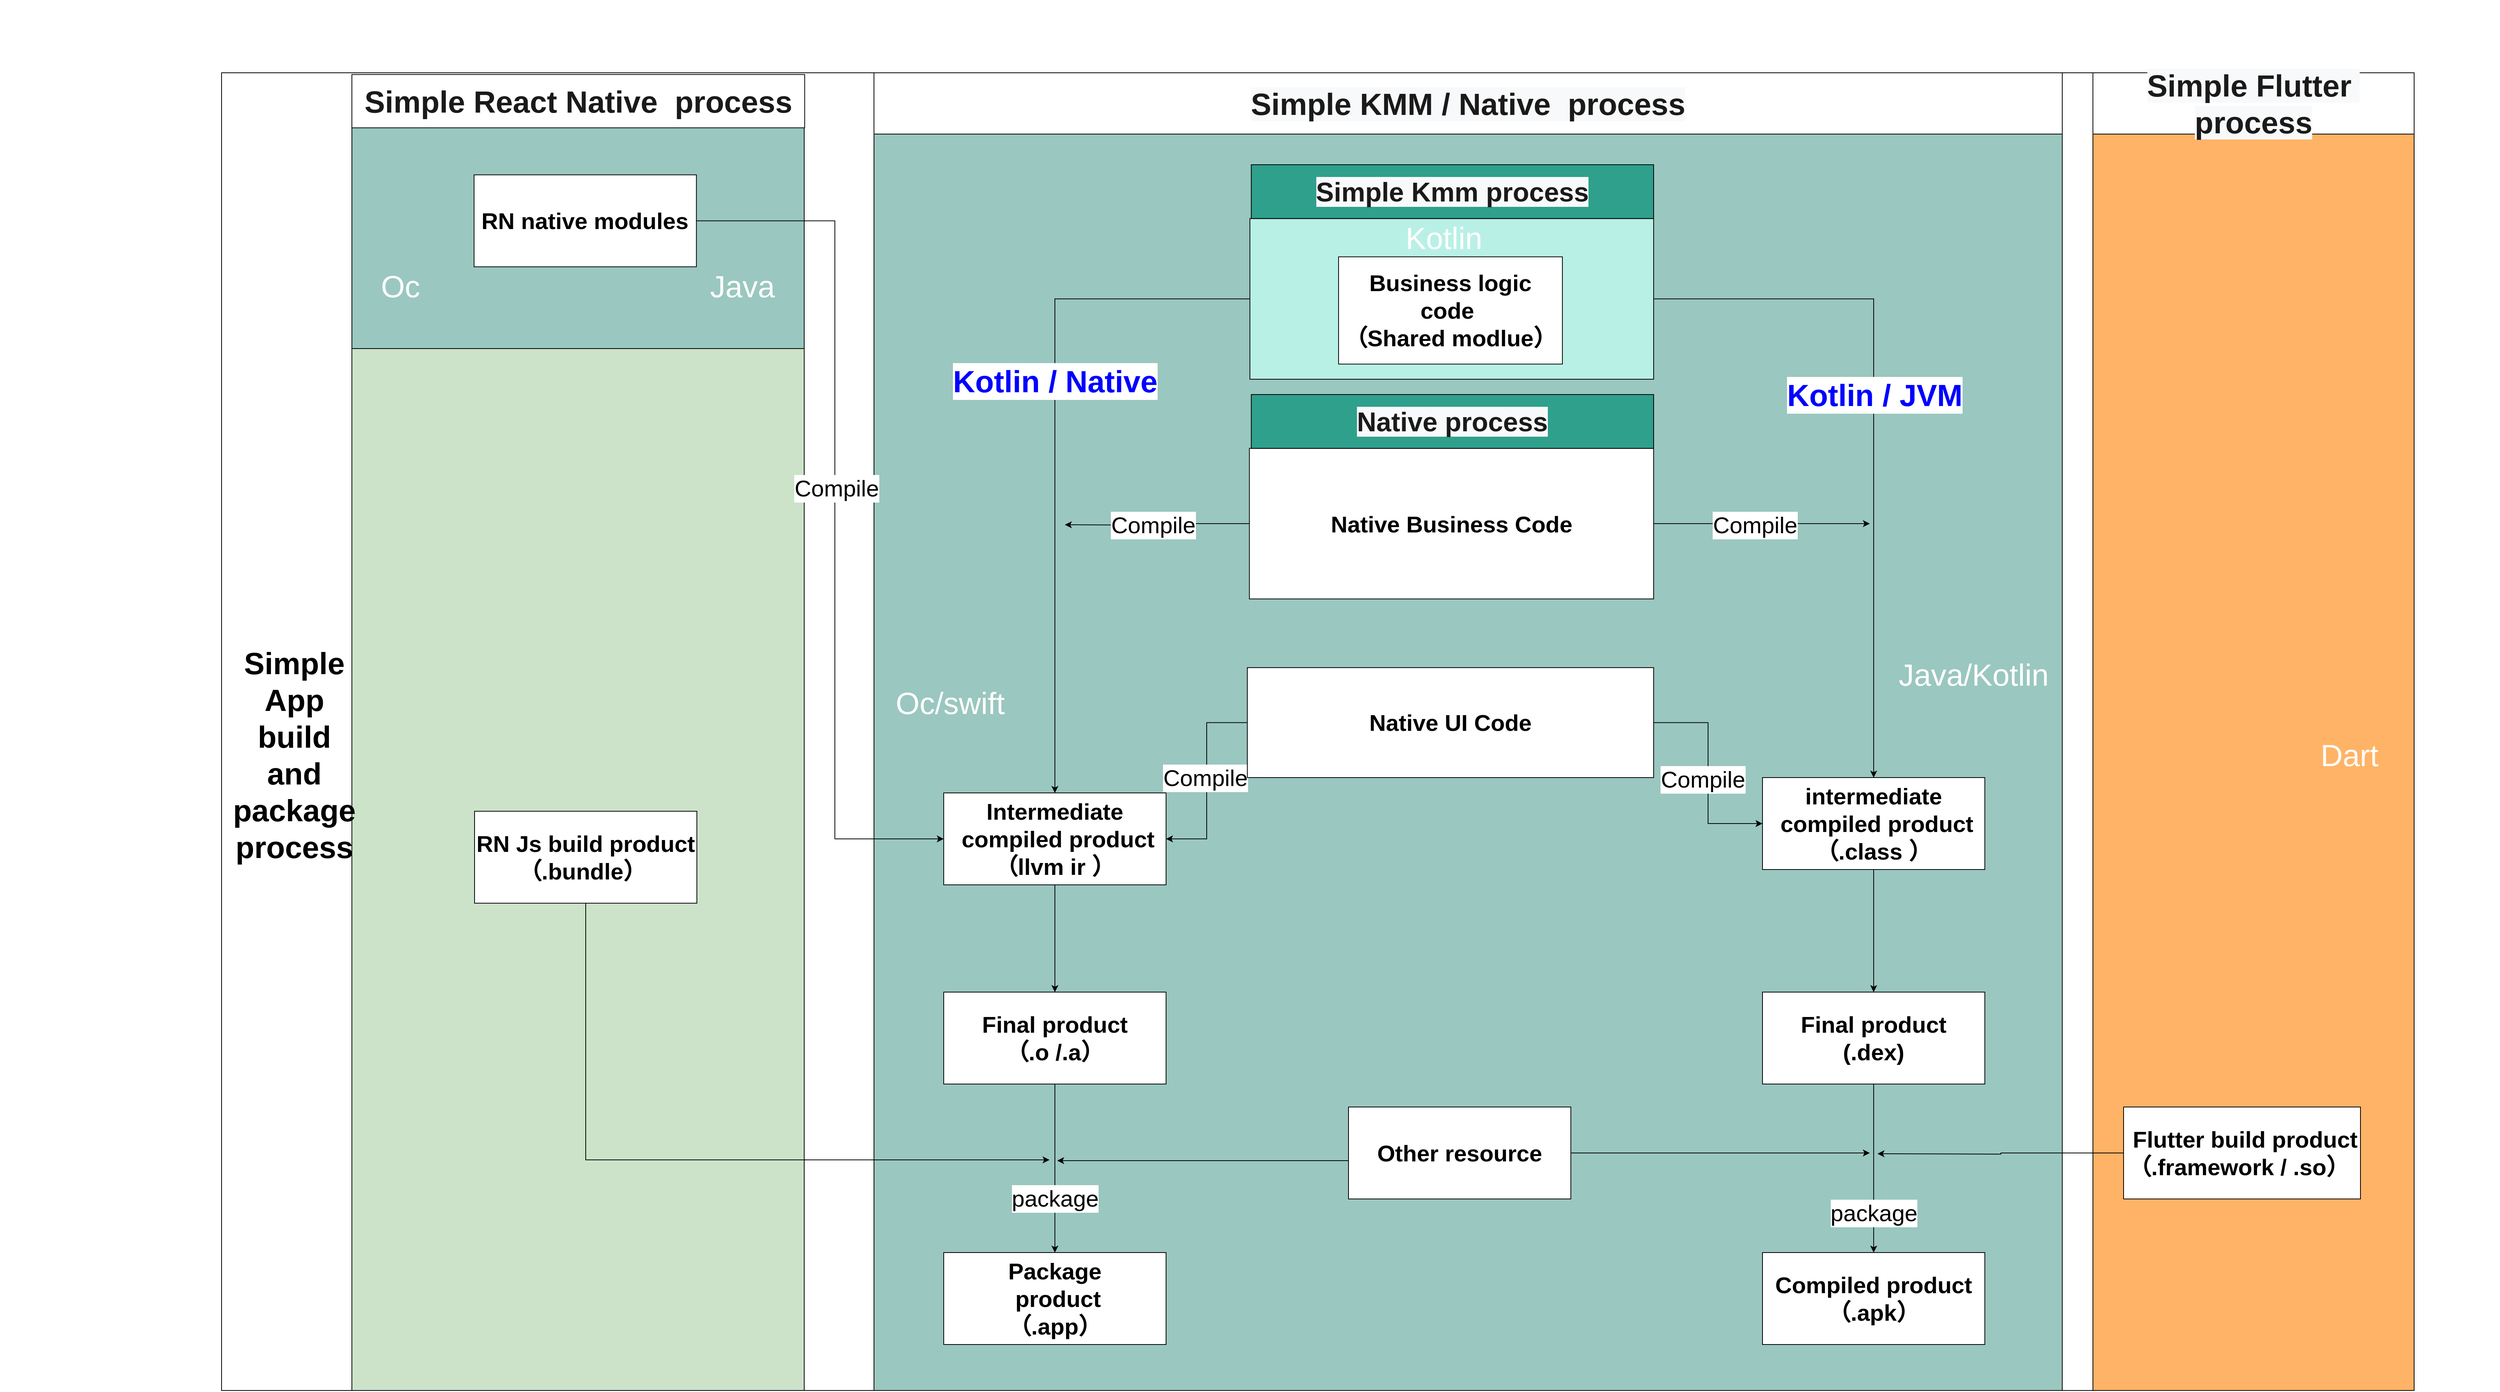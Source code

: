 <mxfile version="14.6.6" type="github">
  <diagram name="Page-1" id="74e2e168-ea6b-b213-b513-2b3c1d86103e">
    <mxGraphModel dx="4871" dy="2773" grid="1" gridSize="10" guides="1" tooltips="1" connect="1" arrows="1" fold="1" page="1" pageScale="1" pageWidth="1100" pageHeight="850" background="#FFFFFF" math="0" shadow="0">
      <root>
        <mxCell id="0" />
        <mxCell id="zV7dkoKjgI9M_0pRiy-D-59" parent="0" />
        <mxCell id="7TCu5U-1uXZLQe100RPo-0" value="" style="whiteSpace=wrap;html=1;" parent="zV7dkoKjgI9M_0pRiy-D-59" vertex="1">
          <mxGeometry x="-410" y="-210" width="2860" height="1720" as="geometry" />
        </mxCell>
        <mxCell id="zV7dkoKjgI9M_0pRiy-D-212" value="&lt;span style=&quot;color: rgb(255 , 255 , 255) ; font-size: 40px&quot;&gt;Dart&amp;nbsp; &amp;nbsp;&amp;nbsp;&lt;/span&gt;" style="whiteSpace=wrap;html=1;rounded=0;sketch=0;container=0;align=right;fillColor=#FFB366;" parent="zV7dkoKjgI9M_0pRiy-D-59" vertex="1">
          <mxGeometry x="2031" y="-150" width="419" height="1660" as="geometry" />
        </mxCell>
        <mxCell id="jdmbukqVWFfZpZ_Yd1g2-0" value="" style="group" parent="zV7dkoKjgI9M_0pRiy-D-59" vertex="1" connectable="0">
          <mxGeometry x="-449" y="-50" width="3010" height="1560" as="geometry" />
        </mxCell>
        <mxCell id="tiRR4yYvBQiHSU8rRdcu-4" value="" style="edgeStyle=orthogonalEdgeStyle;rounded=0;orthogonalLoop=1;jettySize=auto;html=1;startArrow=none;startFill=0;endArrow=none;endFill=1;fontSize=18;" parent="jdmbukqVWFfZpZ_Yd1g2-0" source="jdmbukqVWFfZpZ_Yd1g2-77" target="tiRR4yYvBQiHSU8rRdcu-3" edge="1">
          <mxGeometry relative="1" as="geometry">
            <mxPoint x="1228.05" y="585" as="sourcePoint" />
            <mxPoint x="1319" y="919.998" as="targetPoint" />
            <Array as="points" />
          </mxGeometry>
        </mxCell>
        <mxCell id="zV7dkoKjgI9M_0pRiy-D-124" value="" style="whiteSpace=wrap;html=1;rounded=0;sketch=0;fillColor=#CCE3CA;container=0;align=left;" parent="jdmbukqVWFfZpZ_Yd1g2-0" vertex="1">
          <mxGeometry x="209" y="190" width="590" height="1370" as="geometry" />
        </mxCell>
        <mxCell id="zV7dkoKjgI9M_0pRiy-D-65" value="" style="whiteSpace=wrap;html=1;rounded=0;sketch=0;fontColor=#E4FDE1;fillColor=#9AC7BF;container=0;align=right;fontSize=25;fontStyle=0" parent="jdmbukqVWFfZpZ_Yd1g2-0" vertex="1">
          <mxGeometry x="890" y="-90" width="1550" height="1650" as="geometry" />
        </mxCell>
        <mxCell id="jdmbukqVWFfZpZ_Yd1g2-4" value="" style="whiteSpace=wrap;html=1;fillColor=#9AC7BF;" parent="jdmbukqVWFfZpZ_Yd1g2-0" vertex="1">
          <mxGeometry x="209" y="-90" width="590" height="290" as="geometry" />
        </mxCell>
        <mxCell id="jdmbukqVWFfZpZ_Yd1g2-6" value="&lt;div style=&quot;text-align: right; font-size: 40px;&quot;&gt;&lt;font color=&quot;#ffffff&quot; style=&quot;font-size: 40px;&quot;&gt;&lt;span style=&quot;font-size: 40px;&quot;&gt;Java&lt;/span&gt;&lt;/font&gt;&lt;/div&gt;" style="text;html=1;resizable=0;autosize=1;align=center;verticalAlign=middle;points=[];fillColor=none;strokeColor=none;rounded=0;fontSize=40;fontStyle=0" parent="jdmbukqVWFfZpZ_Yd1g2-0" vertex="1">
          <mxGeometry x="668.37" y="93.229" width="100" height="50" as="geometry" />
        </mxCell>
        <mxCell id="jdmbukqVWFfZpZ_Yd1g2-7" value="&lt;div style=&quot;text-align: right; font-size: 40px;&quot;&gt;&lt;font color=&quot;#ffffff&quot; style=&quot;font-size: 40px;&quot;&gt;Oc&lt;/font&gt;&lt;/div&gt;" style="text;html=1;resizable=0;autosize=1;align=center;verticalAlign=middle;points=[];fillColor=none;strokeColor=none;rounded=0;fontSize=40;fontStyle=0" parent="jdmbukqVWFfZpZ_Yd1g2-0" vertex="1">
          <mxGeometry x="237.37" y="93.229" width="70" height="50" as="geometry" />
        </mxCell>
        <mxCell id="VCiVOCeqTQqAvvX-a_fe-16" style="edgeStyle=orthogonalEdgeStyle;rounded=0;orthogonalLoop=1;jettySize=auto;html=1;entryX=0;entryY=0.5;entryDx=0;entryDy=0;fontSize=30;" edge="1" parent="jdmbukqVWFfZpZ_Yd1g2-0" source="jdmbukqVWFfZpZ_Yd1g2-8" target="tiRR4yYvBQiHSU8rRdcu-0">
          <mxGeometry relative="1" as="geometry">
            <Array as="points">
              <mxPoint x="839" y="33" />
              <mxPoint x="839" y="840" />
            </Array>
          </mxGeometry>
        </mxCell>
        <mxCell id="VCiVOCeqTQqAvvX-a_fe-17" value="Compile" style="edgeLabel;html=1;align=center;verticalAlign=middle;resizable=0;points=[];fontSize=30;fontStyle=0" vertex="1" connectable="0" parent="VCiVOCeqTQqAvvX-a_fe-16">
          <mxGeometry x="-0.061" y="2" relative="1" as="geometry">
            <mxPoint y="-1" as="offset" />
          </mxGeometry>
        </mxCell>
        <mxCell id="jdmbukqVWFfZpZ_Yd1g2-8" value="RN native modules" style="whiteSpace=wrap;html=1;rounded=0;sketch=0;fontSize=30;fontColor=#000000;container=0;fontStyle=1;fillColor=#FFFFFF;" parent="jdmbukqVWFfZpZ_Yd1g2-0" vertex="1">
          <mxGeometry x="368.368" y="-26.772" width="290" height="120" as="geometry" />
        </mxCell>
        <mxCell id="jdmbukqVWFfZpZ_Yd1g2-53" style="edgeStyle=orthogonalEdgeStyle;rounded=0;orthogonalLoop=1;jettySize=auto;html=1;fontSize=20;endArrow=classic;endFill=1;exitX=0.5;exitY=1;exitDx=0;exitDy=0;" parent="jdmbukqVWFfZpZ_Yd1g2-0" edge="1" source="jdmbukqVWFfZpZ_Yd1g2-10">
          <mxGeometry relative="1" as="geometry">
            <mxPoint x="1119" y="1259" as="targetPoint" />
            <Array as="points">
              <mxPoint x="514" y="1259" />
            </Array>
            <mxPoint x="139" y="970" as="sourcePoint" />
          </mxGeometry>
        </mxCell>
        <mxCell id="jdmbukqVWFfZpZ_Yd1g2-10" value="RN Js build&amp;nbsp;product&lt;br style=&quot;font-size: 30px;&quot;&gt;（.bundle）&amp;nbsp;" style="whiteSpace=wrap;html=1;rounded=0;sketch=0;fontSize=30;fontColor=#000000;container=0;fontStyle=1;fillColor=#FFFFFF;" parent="jdmbukqVWFfZpZ_Yd1g2-0" vertex="1">
          <mxGeometry x="368.998" y="803.928" width="290" height="120" as="geometry" />
        </mxCell>
        <mxCell id="jdmbukqVWFfZpZ_Yd1g2-11" value="&lt;div style=&quot;text-align: right; font-size: 40px;&quot;&gt;&lt;font color=&quot;#ffffff&quot; style=&quot;font-size: 40px;&quot;&gt;Oc/swift&lt;/font&gt;&lt;/div&gt;" style="text;html=1;resizable=0;autosize=1;align=center;verticalAlign=middle;points=[];fillColor=none;strokeColor=none;rounded=0;fontSize=40;fontStyle=0" parent="jdmbukqVWFfZpZ_Yd1g2-0" vertex="1">
          <mxGeometry x="909.0" y="636.769" width="160" height="50" as="geometry" />
        </mxCell>
        <mxCell id="jdmbukqVWFfZpZ_Yd1g2-12" value="&lt;div style=&quot;text-align: right; font-size: 40px;&quot;&gt;&lt;font color=&quot;#ffffff&quot; style=&quot;font-size: 40px;&quot;&gt;&lt;span style=&quot;font-size: 40px;&quot;&gt;Java/Kotlin&lt;/span&gt;&lt;/font&gt;&lt;/div&gt;" style="text;html=1;resizable=0;autosize=1;align=center;verticalAlign=middle;points=[];fillColor=none;strokeColor=none;rounded=0;fontSize=40;fontStyle=0" parent="jdmbukqVWFfZpZ_Yd1g2-0" vertex="1">
          <mxGeometry x="2219" y="599.999" width="210" height="50" as="geometry" />
        </mxCell>
        <mxCell id="jdmbukqVWFfZpZ_Yd1g2-54" value="&lt;div style=&quot;text-align: right; font-size: 40px;&quot;&gt;&lt;font color=&quot;#ffffff&quot; style=&quot;font-size: 40px;&quot;&gt;JavaScript&lt;/font&gt;&lt;/div&gt;" style="text;html=1;resizable=0;autosize=1;align=center;verticalAlign=middle;points=[];fillColor=none;strokeColor=none;rounded=0;fontSize=40;fontStyle=0" parent="jdmbukqVWFfZpZ_Yd1g2-0" vertex="1">
          <mxGeometry x="-250" y="882.449" width="200" height="50" as="geometry" />
        </mxCell>
        <mxCell id="jdmbukqVWFfZpZ_Yd1g2-14" value="&lt;font style=&quot;font-size: 30px;&quot;&gt;&lt;span style=&quot;font-size: 30px;&quot;&gt;Final product&lt;br style=&quot;font-size: 30px;&quot;&gt;（.o /.a）&lt;/span&gt;&lt;/font&gt;" style="whiteSpace=wrap;html=1;rounded=0;sketch=0;fontSize=30;fontColor=#000000;container=0;fontStyle=1;fillColor=#FFFFFF;" parent="jdmbukqVWFfZpZ_Yd1g2-0" vertex="1">
          <mxGeometry x="981" y="1040" width="290" height="120" as="geometry" />
        </mxCell>
        <mxCell id="jdmbukqVWFfZpZ_Yd1g2-15" value="Final product&lt;br style=&quot;font-size: 30px;&quot;&gt;(.dex)" style="whiteSpace=wrap;html=1;rounded=0;sketch=0;fontSize=30;fontColor=#000000;container=0;fontStyle=1;align=center;fillColor=#FFFFFF;" parent="jdmbukqVWFfZpZ_Yd1g2-0" vertex="1">
          <mxGeometry x="2049" y="1040" width="290" height="120" as="geometry" />
        </mxCell>
        <mxCell id="jdmbukqVWFfZpZ_Yd1g2-16" value="Package&lt;br style=&quot;font-size: 30px;&quot;&gt;&amp;nbsp;product&lt;br style=&quot;font-size: 30px;&quot;&gt;（.app）" style="whiteSpace=wrap;html=1;rounded=0;sketch=0;fontSize=30;fontColor=#000000;container=0;fontStyle=1;fillColor=#FFFFFF;" parent="jdmbukqVWFfZpZ_Yd1g2-0" vertex="1">
          <mxGeometry x="980.998" y="1379.998" width="290" height="120" as="geometry" />
        </mxCell>
        <mxCell id="jdmbukqVWFfZpZ_Yd1g2-17" value="Compiled product&lt;br style=&quot;font-size: 30px;&quot;&gt;（.apk）" style="whiteSpace=wrap;html=1;rounded=0;sketch=0;fontSize=30;fontColor=#000000;container=0;fontStyle=1;fillColor=#FFFFFF;" parent="jdmbukqVWFfZpZ_Yd1g2-0" vertex="1">
          <mxGeometry x="2048.998" y="1379.998" width="290" height="120" as="geometry" />
        </mxCell>
        <mxCell id="jdmbukqVWFfZpZ_Yd1g2-20" style="edgeStyle=orthogonalEdgeStyle;rounded=0;orthogonalLoop=1;jettySize=auto;html=1;fontSize=20;exitX=0.5;exitY=1;exitDx=0;exitDy=0;" parent="jdmbukqVWFfZpZ_Yd1g2-0" source="jdmbukqVWFfZpZ_Yd1g2-15" target="jdmbukqVWFfZpZ_Yd1g2-17" edge="1">
          <mxGeometry x="1224.048" y="993.038" as="geometry">
            <mxPoint x="2102.07" y="1230.9" as="sourcePoint" />
            <mxPoint x="2102.07" y="1350.898" as="targetPoint" />
          </mxGeometry>
        </mxCell>
        <mxCell id="tiRR4yYvBQiHSU8rRdcu-45" value="&lt;span style=&quot;font-size: 30px;&quot;&gt;package&lt;/span&gt;" style="edgeLabel;html=1;align=center;verticalAlign=middle;resizable=0;points=[];fontSize=30;fontStyle=0" parent="jdmbukqVWFfZpZ_Yd1g2-20" vertex="1" connectable="0">
          <mxGeometry relative="1" as="geometry">
            <mxPoint y="58" as="offset" />
          </mxGeometry>
        </mxCell>
        <mxCell id="jdmbukqVWFfZpZ_Yd1g2-62" style="edgeStyle=orthogonalEdgeStyle;rounded=0;orthogonalLoop=1;jettySize=auto;html=1;fontSize=20;startArrow=none;startFill=0;endArrow=classic;endFill=1;" parent="jdmbukqVWFfZpZ_Yd1g2-0" edge="1">
          <mxGeometry relative="1" as="geometry">
            <mxPoint x="1129" y="1260" as="targetPoint" />
            <mxPoint x="1591" y="1260" as="sourcePoint" />
            <Array as="points">
              <mxPoint x="1324.02" y="1260" />
            </Array>
          </mxGeometry>
        </mxCell>
        <mxCell id="jdmbukqVWFfZpZ_Yd1g2-67" value="Other resource" style="whiteSpace=wrap;html=1;rounded=0;sketch=0;fontSize=30;fontColor=#000000;container=0;fontStyle=1;fillColor=#FFFFFF;" parent="jdmbukqVWFfZpZ_Yd1g2-0" vertex="1">
          <mxGeometry x="1508.998" y="1189.998" width="290" height="120" as="geometry" />
        </mxCell>
        <mxCell id="tiRR4yYvBQiHSU8rRdcu-51" style="edgeStyle=orthogonalEdgeStyle;rounded=0;orthogonalLoop=1;jettySize=auto;html=1;startArrow=none;startFill=0;endArrow=classic;endFill=1;fontSize=25;fontStyle=0" parent="jdmbukqVWFfZpZ_Yd1g2-0" source="jdmbukqVWFfZpZ_Yd1g2-9" target="tiRR4yYvBQiHSU8rRdcu-0" edge="1">
          <mxGeometry relative="1" as="geometry" />
        </mxCell>
        <mxCell id="tiRR4yYvBQiHSU8rRdcu-52" value="&lt;span style=&quot;color: rgb(0, 0, 255); font-size: 40px;&quot;&gt;Kotlin / Native&lt;/span&gt;" style="edgeLabel;html=1;align=center;verticalAlign=middle;resizable=0;points=[];fontSize=40;fontStyle=1" parent="tiRR4yYvBQiHSU8rRdcu-51" vertex="1" connectable="0">
          <mxGeometry x="-0.273" y="7" relative="1" as="geometry">
            <mxPoint x="-7" y="34" as="offset" />
          </mxGeometry>
        </mxCell>
        <mxCell id="tiRR4yYvBQiHSU8rRdcu-53" style="edgeStyle=orthogonalEdgeStyle;rounded=0;orthogonalLoop=1;jettySize=auto;html=1;entryX=0.5;entryY=0;entryDx=0;entryDy=0;startArrow=none;startFill=0;endArrow=classic;endFill=1;" parent="jdmbukqVWFfZpZ_Yd1g2-0" source="jdmbukqVWFfZpZ_Yd1g2-9" target="tiRR4yYvBQiHSU8rRdcu-3" edge="1">
          <mxGeometry relative="1" as="geometry">
            <Array as="points">
              <mxPoint x="2194" y="135" />
            </Array>
          </mxGeometry>
        </mxCell>
        <mxCell id="tiRR4yYvBQiHSU8rRdcu-54" value="&lt;span style=&quot;color: rgb(0, 0, 255); font-size: 40px;&quot;&gt;&lt;font style=&quot;font-size: 40px;&quot;&gt;&lt;span style=&quot;font-size: 40px;&quot;&gt;Kotlin / JVM&lt;/span&gt;&lt;/font&gt;&lt;/span&gt;" style="edgeLabel;html=1;align=center;verticalAlign=middle;resizable=0;points=[];fontSize=40;fontStyle=1" parent="tiRR4yYvBQiHSU8rRdcu-53" vertex="1" connectable="0">
          <mxGeometry x="-0.554" y="-5" relative="1" as="geometry">
            <mxPoint x="84" y="120" as="offset" />
          </mxGeometry>
        </mxCell>
        <mxCell id="jdmbukqVWFfZpZ_Yd1g2-9" value="" style="whiteSpace=wrap;html=1;fillColor=#B9F0E6;" parent="jdmbukqVWFfZpZ_Yd1g2-0" vertex="1">
          <mxGeometry x="1380.38" y="30.24" width="526.62" height="209.76" as="geometry" />
        </mxCell>
        <mxCell id="tiRR4yYvBQiHSU8rRdcu-48" style="edgeStyle=orthogonalEdgeStyle;rounded=0;orthogonalLoop=1;jettySize=auto;html=1;entryX=1;entryY=0.5;entryDx=0;entryDy=0;startArrow=none;startFill=0;endArrow=classic;endFill=1;" parent="jdmbukqVWFfZpZ_Yd1g2-0" source="jdmbukqVWFfZpZ_Yd1g2-77" target="tiRR4yYvBQiHSU8rRdcu-0" edge="1">
          <mxGeometry relative="1" as="geometry" />
        </mxCell>
        <mxCell id="tiRR4yYvBQiHSU8rRdcu-60" value="Compile" style="edgeLabel;html=1;align=center;verticalAlign=middle;resizable=0;points=[];fontSize=30;fontStyle=0" parent="tiRR4yYvBQiHSU8rRdcu-48" vertex="1" connectable="0">
          <mxGeometry x="0.147" y="-1" relative="1" as="geometry">
            <mxPoint x="-1" y="-24" as="offset" />
          </mxGeometry>
        </mxCell>
        <mxCell id="tiRR4yYvBQiHSU8rRdcu-50" style="edgeStyle=orthogonalEdgeStyle;rounded=0;orthogonalLoop=1;jettySize=auto;html=1;entryX=0;entryY=0.5;entryDx=0;entryDy=0;startArrow=none;startFill=0;endArrow=classic;endFill=1;" parent="jdmbukqVWFfZpZ_Yd1g2-0" source="jdmbukqVWFfZpZ_Yd1g2-77" target="tiRR4yYvBQiHSU8rRdcu-3" edge="1">
          <mxGeometry relative="1" as="geometry" />
        </mxCell>
        <mxCell id="tiRR4yYvBQiHSU8rRdcu-61" value="Compile" style="edgeLabel;html=1;align=center;verticalAlign=middle;resizable=0;points=[];fontSize=30;fontStyle=0" parent="tiRR4yYvBQiHSU8rRdcu-50" vertex="1" connectable="0">
          <mxGeometry x="-0.097" y="-7" relative="1" as="geometry">
            <mxPoint y="21" as="offset" />
          </mxGeometry>
        </mxCell>
        <mxCell id="jdmbukqVWFfZpZ_Yd1g2-77" value="&lt;span style=&quot;font-size: 30px;&quot;&gt;&lt;span style=&quot;font-size: 30px;&quot;&gt;Native UI Code&lt;/span&gt;&lt;/span&gt;" style="whiteSpace=wrap;html=1;rounded=0;sketch=0;fontSize=30;fontColor=#000000;container=0;fontStyle=1;fillColor=#FFFFFF;" parent="jdmbukqVWFfZpZ_Yd1g2-0" vertex="1">
          <mxGeometry x="1377" y="616.48" width="530" height="143.52" as="geometry" />
        </mxCell>
        <mxCell id="jdmbukqVWFfZpZ_Yd1g2-91" value="&lt;span style=&quot;font-size: 30px;&quot;&gt;&lt;span style=&quot;font-size: 30px;&quot;&gt;Native Business Code&lt;/span&gt;&lt;/span&gt;" style="whiteSpace=wrap;html=1;rounded=0;sketch=0;fontSize=30;fontColor=#000000;container=0;fontStyle=1;fillColor=#FFFFFF;" parent="jdmbukqVWFfZpZ_Yd1g2-0" vertex="1">
          <mxGeometry x="1379.74" y="330.24" width="527.26" height="196.53" as="geometry" />
        </mxCell>
        <mxCell id="tiRR4yYvBQiHSU8rRdcu-1" value="" style="edgeStyle=orthogonalEdgeStyle;rounded=0;orthogonalLoop=1;jettySize=auto;html=1;startArrow=none;startFill=0;endArrow=classic;endFill=1;fontSize=18;entryX=0.5;entryY=0;entryDx=0;entryDy=0;" parent="jdmbukqVWFfZpZ_Yd1g2-0" source="tiRR4yYvBQiHSU8rRdcu-0" target="jdmbukqVWFfZpZ_Yd1g2-14" edge="1">
          <mxGeometry relative="1" as="geometry">
            <mxPoint x="771" y="585" as="sourcePoint" />
            <mxPoint x="670" y="920" as="targetPoint" />
            <Array as="points" />
          </mxGeometry>
        </mxCell>
        <mxCell id="tiRR4yYvBQiHSU8rRdcu-24" style="edgeStyle=orthogonalEdgeStyle;rounded=0;orthogonalLoop=1;jettySize=auto;html=1;entryX=0.5;entryY=0;entryDx=0;entryDy=0;startArrow=none;startFill=0;endArrow=classic;endFill=1;" parent="jdmbukqVWFfZpZ_Yd1g2-0" source="tiRR4yYvBQiHSU8rRdcu-3" target="jdmbukqVWFfZpZ_Yd1g2-15" edge="1">
          <mxGeometry relative="1" as="geometry" />
        </mxCell>
        <mxCell id="tiRR4yYvBQiHSU8rRdcu-3" value="&lt;font style=&quot;font-size: 30px;&quot;&gt;intermediate&lt;br style=&quot;font-size: 30px;&quot;&gt;&amp;nbsp;compiled product&lt;br style=&quot;font-size: 30px;&quot;&gt;（.class ）&lt;/font&gt;" style="whiteSpace=wrap;html=1;rounded=0;sketch=0;fontSize=30;fontColor=#000000;container=0;fontStyle=1;fillColor=#FFFFFF;" parent="jdmbukqVWFfZpZ_Yd1g2-0" vertex="1">
          <mxGeometry x="2049.0" y="760" width="290" height="120" as="geometry" />
        </mxCell>
        <mxCell id="tiRR4yYvBQiHSU8rRdcu-0" value="&lt;font style=&quot;font-size: 30px;&quot;&gt;Intermediate&lt;br style=&quot;font-size: 30px;&quot;&gt;&amp;nbsp;compiled product&lt;br style=&quot;font-size: 30px;&quot;&gt;（llvm ir ）&lt;/font&gt;" style="whiteSpace=wrap;html=1;rounded=0;sketch=0;fontSize=30;fontColor=#000000;container=0;fontStyle=1;fillColor=#FFFFFF;" parent="jdmbukqVWFfZpZ_Yd1g2-0" vertex="1">
          <mxGeometry x="981" y="780" width="290" height="120" as="geometry" />
        </mxCell>
        <mxCell id="jdmbukqVWFfZpZ_Yd1g2-85" value="&lt;span style=&quot;font-size: 30px;&quot;&gt;&lt;font style=&quot;font-size: 30px;&quot;&gt;Business logic code&lt;/font&gt;&lt;/span&gt;&lt;span style=&quot;font-size: 30px;&quot;&gt;&lt;font style=&quot;font-size: 30px;&quot;&gt;&amp;nbsp;&lt;br style=&quot;font-size: 30px;&quot;&gt;（Shared modlue）&lt;/font&gt;&lt;br style=&quot;font-size: 30px;&quot;&gt;&lt;/span&gt;" style="whiteSpace=wrap;html=1;rounded=0;sketch=0;fontSize=30;fontColor=#000000;container=0;fontStyle=1;fillColor=#FFFFFF;" parent="jdmbukqVWFfZpZ_Yd1g2-0" vertex="1">
          <mxGeometry x="1496.03" y="80.24" width="291.95" height="140" as="geometry" />
        </mxCell>
        <mxCell id="jdmbukqVWFfZpZ_Yd1g2-18" style="edgeStyle=orthogonalEdgeStyle;rounded=0;orthogonalLoop=1;jettySize=auto;html=1;fontSize=20;entryX=0.5;entryY=0;entryDx=0;entryDy=0;exitX=0.5;exitY=1;exitDx=0;exitDy=0;" parent="jdmbukqVWFfZpZ_Yd1g2-0" target="jdmbukqVWFfZpZ_Yd1g2-16" edge="1" source="jdmbukqVWFfZpZ_Yd1g2-14">
          <mxGeometry x="599.768" y="891.788" as="geometry">
            <mxPoint x="1050" y="1160" as="sourcePoint" />
            <mxPoint x="1048.77" y="1299.998" as="targetPoint" />
            <Array as="points" />
          </mxGeometry>
        </mxCell>
        <mxCell id="jdmbukqVWFfZpZ_Yd1g2-19" value="package" style="edgeLabel;html=1;align=center;verticalAlign=middle;resizable=0;points=[];fontSize=30;fontStyle=0" parent="jdmbukqVWFfZpZ_Yd1g2-18" vertex="1" connectable="0">
          <mxGeometry x="0.1" y="3" relative="1" as="geometry">
            <mxPoint x="-3" y="28" as="offset" />
          </mxGeometry>
        </mxCell>
        <mxCell id="tiRR4yYvBQiHSU8rRdcu-55" value="&lt;span style=&quot;color: rgb(26, 26, 26); font-family: helvetica; font-style: normal; letter-spacing: normal; text-align: center; text-indent: 0px; text-transform: none; word-spacing: 0px; background-color: rgb(248, 249, 250); display: inline; float: none; font-size: 35px;&quot;&gt;&lt;font style=&quot;font-size: 35px;&quot;&gt;Native process&lt;/font&gt;&lt;/span&gt;" style="whiteSpace=wrap;html=1;rounded=0;sketch=0;fontSize=35;fontColor=#FFFFFF;container=0;fontStyle=1;fillColor=#2FA08C;" parent="jdmbukqVWFfZpZ_Yd1g2-0" vertex="1">
          <mxGeometry x="1382.17" y="260.0" width="524.83" height="70.24" as="geometry" />
        </mxCell>
        <mxCell id="jdmbukqVWFfZpZ_Yd1g2-13" value="&lt;span style=&quot;color: rgb(26, 26, 26); font-family: helvetica; font-style: normal; letter-spacing: normal; text-align: center; text-indent: 0px; text-transform: none; word-spacing: 0px; background-color: rgb(248, 249, 250); display: inline; float: none; font-size: 35px;&quot;&gt;&lt;font style=&quot;font-size: 35px;&quot;&gt;Simple Kmm&amp;nbsp;process&lt;/font&gt;&lt;/span&gt;" style="whiteSpace=wrap;html=1;rounded=0;sketch=0;fontSize=35;fontColor=#FFFFFF;container=0;fontStyle=1;fillColor=#2FA08C;" parent="jdmbukqVWFfZpZ_Yd1g2-0" vertex="1">
          <mxGeometry x="1382.17" y="-40.0" width="524.83" height="70.24" as="geometry" />
        </mxCell>
        <mxCell id="jdmbukqVWFfZpZ_Yd1g2-74" value="&lt;div style=&quot;text-align: right ; font-size: 20px&quot;&gt;&lt;br&gt;&lt;/div&gt;" style="text;html=1;resizable=0;autosize=1;align=center;verticalAlign=middle;points=[];fillColor=none;strokeColor=none;rounded=0;fontSize=20;fontStyle=1" parent="zV7dkoKjgI9M_0pRiy-D-59" vertex="1">
          <mxGeometry x="795" y="-304.581" width="20" height="30" as="geometry" />
        </mxCell>
        <mxCell id="7TCu5U-1uXZLQe100RPo-2" value="Simple App&lt;br&gt;build and package&lt;br&gt;process" style="text;html=1;strokeColor=none;fillColor=none;align=center;verticalAlign=middle;whiteSpace=wrap;rounded=0;fontSize=40;fontStyle=1" parent="zV7dkoKjgI9M_0pRiy-D-59" vertex="1">
          <mxGeometry x="-390" y="350" width="150" height="660" as="geometry" />
        </mxCell>
        <mxCell id="VCiVOCeqTQqAvvX-a_fe-1" style="edgeStyle=orthogonalEdgeStyle;rounded=0;orthogonalLoop=1;jettySize=auto;html=1;fontSize=40;" edge="1" parent="zV7dkoKjgI9M_0pRiy-D-59" source="jdmbukqVWFfZpZ_Yd1g2-56">
          <mxGeometry relative="1" as="geometry">
            <mxPoint x="1750" y="1201" as="targetPoint" />
          </mxGeometry>
        </mxCell>
        <mxCell id="jdmbukqVWFfZpZ_Yd1g2-56" value="&amp;nbsp;Flutter build&amp;nbsp;product&lt;br style=&quot;font-size: 30px;&quot;&gt;（.framework / .so）&amp;nbsp;" style="whiteSpace=wrap;html=1;rounded=0;sketch=0;fontSize=30;fontColor=#000000;container=0;fontStyle=1;fillColor=#FFFFFF;" parent="zV7dkoKjgI9M_0pRiy-D-59" vertex="1">
          <mxGeometry x="2071" y="1140" width="309" height="120" as="geometry" />
        </mxCell>
        <mxCell id="jdmbukqVWFfZpZ_Yd1g2-75" value="&lt;div style=&quot;text-align: right; font-size: 40px;&quot;&gt;&lt;font color=&quot;#ffffff&quot; style=&quot;font-size: 40px;&quot;&gt;&lt;span style=&quot;font-size: 40px;&quot;&gt;Kotlin&lt;/span&gt;&lt;/font&gt;&lt;/div&gt;" style="text;html=1;resizable=0;autosize=1;align=center;verticalAlign=middle;points=[];fillColor=none;strokeColor=none;rounded=0;fontSize=40;fontStyle=0" parent="zV7dkoKjgI9M_0pRiy-D-59" vertex="1">
          <mxGeometry x="1124.44" y="-19.521" width="120" height="50" as="geometry" />
        </mxCell>
        <mxCell id="VCiVOCeqTQqAvvX-a_fe-0" style="edgeStyle=orthogonalEdgeStyle;rounded=0;orthogonalLoop=1;jettySize=auto;html=1;fontSize=40;" edge="1" parent="zV7dkoKjgI9M_0pRiy-D-59" source="jdmbukqVWFfZpZ_Yd1g2-67">
          <mxGeometry relative="1" as="geometry">
            <mxPoint x="1740" y="1199.998" as="targetPoint" />
          </mxGeometry>
        </mxCell>
        <mxCell id="zV7dkoKjgI9M_0pRiy-D-126" value="&lt;span style=&quot;color: rgb(26, 26, 26); font-size: 40px;&quot;&gt;Simple React Native&amp;nbsp; process&lt;/span&gt;" style="whiteSpace=wrap;html=1;rounded=0;sketch=0;fontSize=40;fontColor=#FFFFFF;fillColor=#FFFFFF;container=0;fontStyle=1" parent="zV7dkoKjgI9M_0pRiy-D-59" vertex="1">
          <mxGeometry x="-240" y="-207.74" width="590.63" height="69.56" as="geometry" />
        </mxCell>
        <mxCell id="zV7dkoKjgI9M_0pRiy-D-120" value="&lt;span style=&quot;color: rgb(26, 26, 26); font-family: helvetica; font-size: 40px; font-style: normal; letter-spacing: normal; text-align: center; text-indent: 0px; text-transform: none; word-spacing: 0px; background-color: rgb(248, 249, 250); display: inline; float: none;&quot;&gt;Simple KMM / Native&amp;nbsp; process&lt;/span&gt;" style="whiteSpace=wrap;html=1;rounded=0;sketch=0;fontSize=40;fontColor=#FFFFFF;fillColor=#FFFFFF;container=0;fontStyle=1" parent="zV7dkoKjgI9M_0pRiy-D-59" vertex="1">
          <mxGeometry x="441" y="-210" width="1550" height="80" as="geometry" />
        </mxCell>
        <mxCell id="zV7dkoKjgI9M_0pRiy-D-214" value="&lt;span style=&quot;color: rgb(26, 26, 26); font-family: helvetica; font-size: 40px; font-style: normal; letter-spacing: normal; text-align: center; text-indent: 0px; text-transform: none; word-spacing: 0px; background-color: rgb(248, 249, 250); display: inline; float: none;&quot;&gt;Simple Flutter&amp;nbsp; process&lt;/span&gt;" style="whiteSpace=wrap;html=1;rounded=0;sketch=0;fontSize=40;fontColor=#FFFFFF;fillColor=#FFFFFF;container=0;fontStyle=1" parent="zV7dkoKjgI9M_0pRiy-D-59" vertex="1">
          <mxGeometry x="2031" y="-210" width="419" height="80" as="geometry" />
        </mxCell>
        <mxCell id="VCiVOCeqTQqAvvX-a_fe-10" style="edgeStyle=orthogonalEdgeStyle;rounded=0;orthogonalLoop=1;jettySize=auto;html=1;fontSize=30;" edge="1" parent="zV7dkoKjgI9M_0pRiy-D-59" source="jdmbukqVWFfZpZ_Yd1g2-91">
          <mxGeometry relative="1" as="geometry">
            <mxPoint x="690" y="380" as="targetPoint" />
          </mxGeometry>
        </mxCell>
        <mxCell id="VCiVOCeqTQqAvvX-a_fe-11" value="Compile" style="edgeLabel;html=1;align=center;verticalAlign=middle;resizable=0;points=[];fontSize=30;fontStyle=0" vertex="1" connectable="0" parent="zV7dkoKjgI9M_0pRiy-D-59">
          <mxGeometry x="804.997" y="379.999" as="geometry" />
        </mxCell>
        <mxCell id="VCiVOCeqTQqAvvX-a_fe-14" style="edgeStyle=orthogonalEdgeStyle;rounded=0;orthogonalLoop=1;jettySize=auto;html=1;fontSize=30;" edge="1" parent="zV7dkoKjgI9M_0pRiy-D-59" source="jdmbukqVWFfZpZ_Yd1g2-91">
          <mxGeometry relative="1" as="geometry">
            <mxPoint x="1740" y="378.505" as="targetPoint" />
          </mxGeometry>
        </mxCell>
        <mxCell id="VCiVOCeqTQqAvvX-a_fe-15" value="Compile" style="edgeLabel;html=1;align=center;verticalAlign=middle;resizable=0;points=[];fontSize=30;fontStyle=0" vertex="1" connectable="0" parent="zV7dkoKjgI9M_0pRiy-D-59">
          <mxGeometry x="1589.997" y="379.999" as="geometry" />
        </mxCell>
      </root>
    </mxGraphModel>
  </diagram>
</mxfile>
